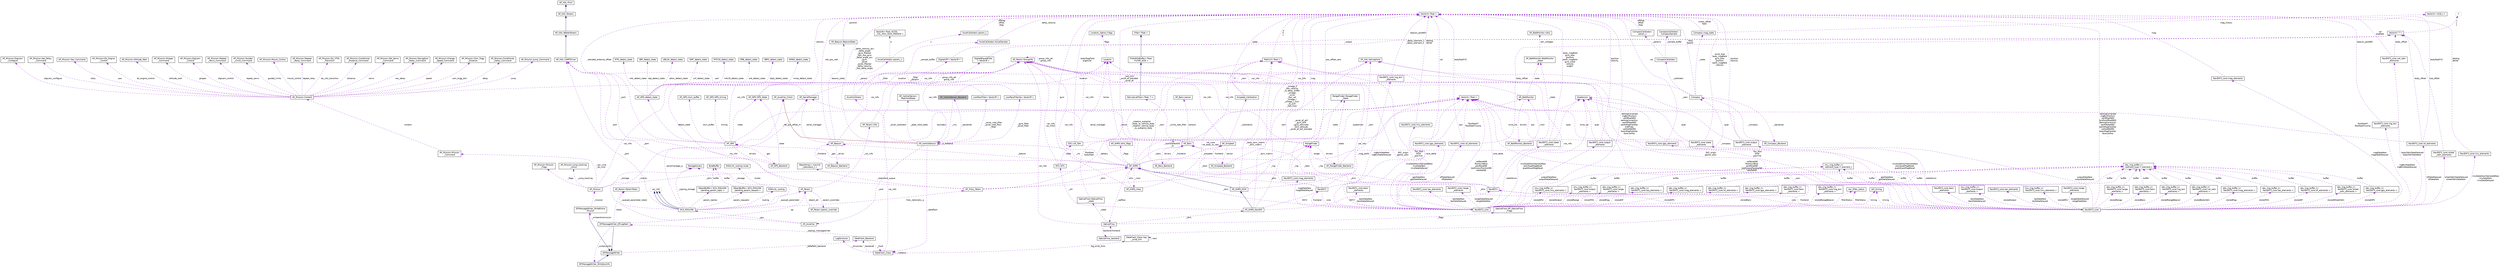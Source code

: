 digraph "AP_InertialSensor_Backend"
{
 // INTERACTIVE_SVG=YES
  edge [fontname="Helvetica",fontsize="10",labelfontname="Helvetica",labelfontsize="10"];
  node [fontname="Helvetica",fontsize="10",shape=record];
  Node1 [label="AP_InertialSensor_Backend",height=0.2,width=0.4,color="black", fillcolor="grey75", style="filled", fontcolor="black"];
  Node2 -> Node1 [dir="back",color="darkorchid3",fontsize="10",style="dashed",label=" _sem" ,fontname="Helvetica"];
  Node2 [label="AP_HAL::Semaphore",height=0.2,width=0.4,color="black", fillcolor="white", style="filled",URL="$classAP__HAL_1_1Semaphore.html"];
  Node3 -> Node1 [dir="back",color="darkorchid3",fontsize="10",style="dashed",label=" _imu" ,fontname="Helvetica"];
  Node3 [label="AP_InertialSensor",height=0.2,width=0.4,color="black", fillcolor="white", style="filled",URL="$classAP__InertialSensor.html"];
  Node4 -> Node3 [dir="back",color="firebrick4",fontsize="10",style="solid",fontname="Helvetica"];
  Node4 [label="AP_AccelCal_Client",height=0.2,width=0.4,color="black", fillcolor="white", style="filled",URL="$classAP__AccelCal__Client.html"];
  Node5 -> Node3 [dir="back",color="darkorchid3",fontsize="10",style="dashed",label=" _peak_hold_state" ,fontname="Helvetica"];
  Node5 [label="AP_InertialSensor::\lPeakHoldState",height=0.2,width=0.4,color="black", fillcolor="white", style="filled",URL="$structAP__InertialSensor_1_1PeakHoldState.html"];
  Node6 -> Node3 [dir="back",color="darkorchid3",fontsize="10",style="dashed",label=" _accel_vibe_filter\n_accel_vibe_floor\l_filter" ,fontname="Helvetica"];
  Node6 [label="LowPassFilter\< Vector3f \>",height=0.2,width=0.4,color="black", fillcolor="white", style="filled",URL="$classLowPassFilter.html"];
  Node7 -> Node6 [dir="back",color="darkorchid3",fontsize="10",style="dashed",label=" _filter" ,fontname="Helvetica"];
  Node7 [label="DigitalLPF\< Vector3f \>",height=0.2,width=0.4,color="black", fillcolor="white", style="filled",URL="$classDigitalLPF.html"];
  Node8 -> Node7 [dir="back",color="darkorchid3",fontsize="10",style="dashed",label=" _output" ,fontname="Helvetica"];
  Node8 [label="Vector3\< T \>",height=0.2,width=0.4,color="black", fillcolor="white", style="filled",URL="$classVector3.html"];
  Node9 -> Node8 [dir="back",color="darkorchid3",fontsize="10",style="dashed",label=" x\ny\nz" ,fontname="Helvetica"];
  Node9 [label="T",height=0.2,width=0.4,color="grey75", fillcolor="white", style="filled"];
  Node1 -> Node3 [dir="back",color="darkorchid3",fontsize="10",style="dashed",label=" _backends" ,fontname="Helvetica"];
  Node10 -> Node3 [dir="back",color="darkorchid3",fontsize="10",style="dashed",label=" _gyro_filter\n_accel_filter" ,fontname="Helvetica"];
  Node10 [label="LowPassFilter2p\< Vector3f \>",height=0.2,width=0.4,color="black", fillcolor="white", style="filled",URL="$classLowPassFilter2p.html"];
  Node11 -> Node10 [dir="back",color="darkorchid3",fontsize="10",style="dashed",label=" _filter\n_params" ,fontname="Helvetica"];
  Node11 [label="DigitalBiquadFilter\l\< Vector3f \>",height=0.2,width=0.4,color="black", fillcolor="white", style="filled",URL="$classDigitalBiquadFilter.html"];
  Node8 -> Node11 [dir="back",color="darkorchid3",fontsize="10",style="dashed",label=" _delay_element_1\n_delay_element_2" ,fontname="Helvetica"];
  Node12 -> Node3 [dir="back",color="darkorchid3",fontsize="10",style="dashed",label=" _accel_calibrator" ,fontname="Helvetica"];
  Node12 [label="AccelCalibrator",height=0.2,width=0.4,color="black", fillcolor="white", style="filled",URL="$classAccelCalibrator.html"];
  Node13 -> Node12 [dir="back",color="darkorchid3",fontsize="10",style="dashed",label=" _param" ,fontname="Helvetica"];
  Node13 [label="AccelCalibrator::param_u",height=0.2,width=0.4,color="black", fillcolor="white", style="filled",URL="$unionAccelCalibrator_1_1param__u.html"];
  Node14 -> Node13 [dir="back",color="darkorchid3",fontsize="10",style="dashed",label=" s" ,fontname="Helvetica"];
  Node14 [label="AccelCalibrator::param_t",height=0.2,width=0.4,color="black", fillcolor="white", style="filled",URL="$structAccelCalibrator_1_1param__t.html"];
  Node15 -> Node14 [dir="back",color="darkorchid3",fontsize="10",style="dashed",label=" offdiag\noffset\ndiag" ,fontname="Helvetica"];
  Node15 [label="Vector3\< float \>",height=0.2,width=0.4,color="black", fillcolor="white", style="filled",URL="$classVector3.html"];
  Node16 -> Node13 [dir="back",color="darkorchid3",fontsize="10",style="dashed",label=" a" ,fontname="Helvetica"];
  Node16 [label="VectorN\< float, ACCEL\l_CAL_MAX_NUM_PARAMS \>",height=0.2,width=0.4,color="black", fillcolor="white", style="filled",URL="$classVectorN.html"];
  Node17 -> Node12 [dir="back",color="darkorchid3",fontsize="10",style="dashed",label=" _sample_buffer" ,fontname="Helvetica"];
  Node17 [label="AccelCalibrator::AccelSample",height=0.2,width=0.4,color="black", fillcolor="white", style="filled",URL="$structAccelCalibrator_1_1AccelSample.html"];
  Node15 -> Node17 [dir="back",color="darkorchid3",fontsize="10",style="dashed",label=" delta_velocity" ,fontname="Helvetica"];
  Node18 -> Node3 [dir="back",color="darkorchid3",fontsize="10",style="dashed",label=" _dataflash" ,fontname="Helvetica"];
  Node18 [label="DataFlash_Class",height=0.2,width=0.4,color="black", fillcolor="white", style="filled",URL="$classDataFlash__Class.html"];
  Node19 -> Node18 [dir="back",color="darkorchid3",fontsize="10",style="dashed",label=" log_write_fmts" ,fontname="Helvetica"];
  Node19 [label="DataFlash_Class::log\l_write_fmt",height=0.2,width=0.4,color="black", fillcolor="white", style="filled",URL="$structDataFlash__Class_1_1log__write__fmt.html"];
  Node19 -> Node19 [dir="back",color="darkorchid3",fontsize="10",style="dashed",label=" next" ,fontname="Helvetica"];
  Node20 -> Node18 [dir="back",color="darkorchid3",fontsize="10",style="dashed",label=" _structures" ,fontname="Helvetica"];
  Node20 [label="LogStructure",height=0.2,width=0.4,color="black", fillcolor="white", style="filled",URL="$structLogStructure.html"];
  Node18 -> Node18 [dir="back",color="darkorchid3",fontsize="10",style="dashed",label=" _instance" ,fontname="Helvetica"];
  Node21 -> Node18 [dir="back",color="darkorchid3",fontsize="10",style="dashed",label=" backends" ,fontname="Helvetica"];
  Node21 [label="DataFlash_Backend",height=0.2,width=0.4,color="black", fillcolor="white", style="filled",URL="$classDataFlash__Backend.html"];
  Node18 -> Node21 [dir="back",color="darkorchid3",fontsize="10",style="dashed",label=" _front" ,fontname="Helvetica"];
  Node22 -> Node21 [dir="back",color="darkorchid3",fontsize="10",style="dashed",label=" _startup_messagewriter" ,fontname="Helvetica"];
  Node22 [label="DFMessageWriter_DFLogStart",height=0.2,width=0.4,color="black", fillcolor="white", style="filled",URL="$classDFMessageWriter__DFLogStart.html"];
  Node23 -> Node22 [dir="back",color="midnightblue",fontsize="10",style="solid",fontname="Helvetica"];
  Node23 [label="DFMessageWriter",height=0.2,width=0.4,color="black", fillcolor="white", style="filled",URL="$classDFMessageWriter.html"];
  Node21 -> Node23 [dir="back",color="darkorchid3",fontsize="10",style="dashed",label=" _dataflash_backend" ,fontname="Helvetica"];
  Node24 -> Node22 [dir="back",color="darkorchid3",fontsize="10",style="dashed",label=" _writeentiremission" ,fontname="Helvetica"];
  Node24 [label="DFMessageWriter_WriteEntire\lMission",height=0.2,width=0.4,color="black", fillcolor="white", style="filled",URL="$classDFMessageWriter__WriteEntireMission.html"];
  Node23 -> Node24 [dir="back",color="midnightblue",fontsize="10",style="solid",fontname="Helvetica"];
  Node25 -> Node24 [dir="back",color="darkorchid3",fontsize="10",style="dashed",label=" _mission" ,fontname="Helvetica"];
  Node25 [label="AP_Mission",height=0.2,width=0.4,color="black", fillcolor="white", style="filled",URL="$classAP__Mission.html",tooltip="Object managing Mission. "];
  Node26 -> Node25 [dir="back",color="darkorchid3",fontsize="10",style="dashed",label=" _storage" ,fontname="Helvetica"];
  Node26 [label="StorageAccess",height=0.2,width=0.4,color="black", fillcolor="white", style="filled",URL="$classStorageAccess.html"];
  Node27 -> Node25 [dir="back",color="darkorchid3",fontsize="10",style="dashed",label=" _nav_cmd\n_do_cmd" ,fontname="Helvetica"];
  Node27 [label="AP_Mission::Mission\l_Command",height=0.2,width=0.4,color="black", fillcolor="white", style="filled",URL="$structAP__Mission_1_1Mission__Command.html"];
  Node28 -> Node27 [dir="back",color="darkorchid3",fontsize="10",style="dashed",label=" content" ,fontname="Helvetica"];
  Node28 [label="AP_Mission::Content",height=0.2,width=0.4,color="black", fillcolor="white", style="filled",URL="$unionAP__Mission_1_1Content.html"];
  Node29 -> Node28 [dir="back",color="darkorchid3",fontsize="10",style="dashed",label=" guided_limits" ,fontname="Helvetica"];
  Node29 [label="AP_Mission::Guided\l_Limits_Command",height=0.2,width=0.4,color="black", fillcolor="white", style="filled",URL="$structAP__Mission_1_1Guided__Limits__Command.html"];
  Node30 -> Node28 [dir="back",color="darkorchid3",fontsize="10",style="dashed",label=" mount_control" ,fontname="Helvetica"];
  Node30 [label="AP_Mission::Mount_Control",height=0.2,width=0.4,color="black", fillcolor="white", style="filled",URL="$structAP__Mission_1_1Mount__Control.html"];
  Node31 -> Node28 [dir="back",color="darkorchid3",fontsize="10",style="dashed",label=" repeat_relay" ,fontname="Helvetica"];
  Node31 [label="AP_Mission::Repeat\l_Relay_Command",height=0.2,width=0.4,color="black", fillcolor="white", style="filled",URL="$structAP__Mission_1_1Repeat__Relay__Command.html"];
  Node32 -> Node28 [dir="back",color="darkorchid3",fontsize="10",style="dashed",label=" do_vtol_transition" ,fontname="Helvetica"];
  Node32 [label="AP_Mission::Do_VTOL\l_Transition",height=0.2,width=0.4,color="black", fillcolor="white", style="filled",URL="$structAP__Mission_1_1Do__VTOL__Transition.html"];
  Node33 -> Node28 [dir="back",color="darkorchid3",fontsize="10",style="dashed",label=" distance" ,fontname="Helvetica"];
  Node33 [label="AP_Mission::Conditional\l_Distance_Command",height=0.2,width=0.4,color="black", fillcolor="white", style="filled",URL="$structAP__Mission_1_1Conditional__Distance__Command.html"];
  Node34 -> Node28 [dir="back",color="darkorchid3",fontsize="10",style="dashed",label=" servo" ,fontname="Helvetica"];
  Node34 [label="AP_Mission::Set_Servo\l_Command",height=0.2,width=0.4,color="black", fillcolor="white", style="filled",URL="$structAP__Mission_1_1Set__Servo__Command.html"];
  Node35 -> Node28 [dir="back",color="darkorchid3",fontsize="10",style="dashed",label=" nav_delay" ,fontname="Helvetica"];
  Node35 [label="AP_Mission::Navigation\l_Delay_Command",height=0.2,width=0.4,color="black", fillcolor="white", style="filled",URL="$structAP__Mission_1_1Navigation__Delay__Command.html"];
  Node36 -> Node28 [dir="back",color="darkorchid3",fontsize="10",style="dashed",label=" speed" ,fontname="Helvetica"];
  Node36 [label="AP_Mission::Change\l_Speed_Command",height=0.2,width=0.4,color="black", fillcolor="white", style="filled",URL="$structAP__Mission_1_1Change__Speed__Command.html"];
  Node37 -> Node28 [dir="back",color="darkorchid3",fontsize="10",style="dashed",label=" cam_trigg_dist" ,fontname="Helvetica"];
  Node37 [label="AP_Mission::Cam_Trigg\l_Distance",height=0.2,width=0.4,color="black", fillcolor="white", style="filled",URL="$structAP__Mission_1_1Cam__Trigg__Distance.html"];
  Node38 -> Node28 [dir="back",color="darkorchid3",fontsize="10",style="dashed",label=" delay" ,fontname="Helvetica"];
  Node38 [label="AP_Mission::Conditional\l_Delay_Command",height=0.2,width=0.4,color="black", fillcolor="white", style="filled",URL="$structAP__Mission_1_1Conditional__Delay__Command.html"];
  Node39 -> Node28 [dir="back",color="darkorchid3",fontsize="10",style="dashed",label=" jump" ,fontname="Helvetica"];
  Node39 [label="AP_Mission::Jump_Command",height=0.2,width=0.4,color="black", fillcolor="white", style="filled",URL="$structAP__Mission_1_1Jump__Command.html"];
  Node40 -> Node28 [dir="back",color="darkorchid3",fontsize="10",style="dashed",label=" location" ,fontname="Helvetica"];
  Node40 [label="Location",height=0.2,width=0.4,color="black", fillcolor="white", style="filled",URL="$structLocation.html"];
  Node41 -> Node40 [dir="back",color="darkorchid3",fontsize="10",style="dashed",label=" flags" ,fontname="Helvetica"];
  Node41 [label="Location_Option_Flags",height=0.2,width=0.4,color="black", fillcolor="white", style="filled",URL="$structLocation__Option__Flags.html"];
  Node42 -> Node28 [dir="back",color="darkorchid3",fontsize="10",style="dashed",label=" digicam_configure" ,fontname="Helvetica"];
  Node42 [label="AP_Mission::Digicam\l_Configure",height=0.2,width=0.4,color="black", fillcolor="white", style="filled",URL="$structAP__Mission_1_1Digicam__Configure.html"];
  Node43 -> Node28 [dir="back",color="darkorchid3",fontsize="10",style="dashed",label=" relay" ,fontname="Helvetica"];
  Node43 [label="AP_Mission::Set_Relay\l_Command",height=0.2,width=0.4,color="black", fillcolor="white", style="filled",URL="$structAP__Mission_1_1Set__Relay__Command.html"];
  Node44 -> Node28 [dir="back",color="darkorchid3",fontsize="10",style="dashed",label=" yaw" ,fontname="Helvetica"];
  Node44 [label="AP_Mission::Yaw_Command",height=0.2,width=0.4,color="black", fillcolor="white", style="filled",URL="$structAP__Mission_1_1Yaw__Command.html"];
  Node45 -> Node28 [dir="back",color="darkorchid3",fontsize="10",style="dashed",label=" do_engine_control" ,fontname="Helvetica"];
  Node45 [label="AP_Mission::Do_Engine\l_Control",height=0.2,width=0.4,color="black", fillcolor="white", style="filled",URL="$structAP__Mission_1_1Do__Engine__Control.html"];
  Node46 -> Node28 [dir="back",color="darkorchid3",fontsize="10",style="dashed",label=" altitude_wait" ,fontname="Helvetica"];
  Node46 [label="AP_Mission::Altitude_Wait",height=0.2,width=0.4,color="black", fillcolor="white", style="filled",URL="$structAP__Mission_1_1Altitude__Wait.html"];
  Node47 -> Node28 [dir="back",color="darkorchid3",fontsize="10",style="dashed",label=" gripper" ,fontname="Helvetica"];
  Node47 [label="AP_Mission::Gripper\l_Command",height=0.2,width=0.4,color="black", fillcolor="white", style="filled",URL="$structAP__Mission_1_1Gripper__Command.html"];
  Node48 -> Node28 [dir="back",color="darkorchid3",fontsize="10",style="dashed",label=" digicam_control" ,fontname="Helvetica"];
  Node48 [label="AP_Mission::Digicam\l_Control",height=0.2,width=0.4,color="black", fillcolor="white", style="filled",URL="$structAP__Mission_1_1Digicam__Control.html"];
  Node49 -> Node28 [dir="back",color="darkorchid3",fontsize="10",style="dashed",label=" repeat_servo" ,fontname="Helvetica"];
  Node49 [label="AP_Mission::Repeat\l_Servo_Command",height=0.2,width=0.4,color="black", fillcolor="white", style="filled",URL="$structAP__Mission_1_1Repeat__Servo__Command.html"];
  Node50 -> Node25 [dir="back",color="darkorchid3",fontsize="10",style="dashed",label=" var_info" ,fontname="Helvetica"];
  Node50 [label="AP_Param::GroupInfo",height=0.2,width=0.4,color="black", fillcolor="white", style="filled",URL="$structAP__Param_1_1GroupInfo.html"];
  Node50 -> Node50 [dir="back",color="darkorchid3",fontsize="10",style="dashed",label=" group_info_ptr\ngroup_info" ,fontname="Helvetica"];
  Node51 -> Node25 [dir="back",color="darkorchid3",fontsize="10",style="dashed",label=" _flags" ,fontname="Helvetica"];
  Node51 [label="AP_Mission::Mission\l_Flags",height=0.2,width=0.4,color="black", fillcolor="white", style="filled",URL="$structAP__Mission_1_1Mission__Flags.html"];
  Node52 -> Node25 [dir="back",color="darkorchid3",fontsize="10",style="dashed",label=" _ahrs" ,fontname="Helvetica"];
  Node52 [label="AP_AHRS",height=0.2,width=0.4,color="black", fillcolor="white", style="filled",URL="$classAP__AHRS.html"];
  Node53 -> Node52 [dir="back",color="darkorchid3",fontsize="10",style="dashed",label=" _rotation_autopilot\l_body_to_vehicle_body\n_rotation_vehicle_body\l_to_autopilot_body" ,fontname="Helvetica"];
  Node53 [label="Matrix3\< float \>",height=0.2,width=0.4,color="black", fillcolor="white", style="filled",URL="$classMatrix3.html"];
  Node15 -> Node53 [dir="back",color="darkorchid3",fontsize="10",style="dashed",label=" a\nb\nc" ,fontname="Helvetica"];
  Node54 -> Node52 [dir="back",color="darkorchid3",fontsize="10",style="dashed",label=" _flags" ,fontname="Helvetica"];
  Node54 [label="AP_AHRS::ahrs_flags",height=0.2,width=0.4,color="black", fillcolor="white", style="filled",URL="$structAP__AHRS_1_1ahrs__flags.html"];
  Node55 -> Node52 [dir="back",color="darkorchid3",fontsize="10",style="dashed",label=" _baro" ,fontname="Helvetica"];
  Node55 [label="AP_Baro",height=0.2,width=0.4,color="black", fillcolor="white", style="filled",URL="$classAP__Baro.html"];
  Node56 -> Node55 [dir="back",color="darkorchid3",fontsize="10",style="dashed",label=" sensors" ,fontname="Helvetica"];
  Node56 [label="AP_Baro::sensor",height=0.2,width=0.4,color="black", fillcolor="white", style="filled",URL="$structAP__Baro_1_1sensor.html"];
  Node57 -> Node55 [dir="back",color="darkorchid3",fontsize="10",style="dashed",label=" _climb_rate_filter" ,fontname="Helvetica"];
  Node57 [label="DerivativeFilter\< float, 7 \>",height=0.2,width=0.4,color="black", fillcolor="white", style="filled",URL="$classDerivativeFilter.html"];
  Node58 -> Node57 [dir="back",color="midnightblue",fontsize="10",style="solid",fontname="Helvetica"];
  Node58 [label="FilterWithBuffer\< float,\l FILTER_SIZE \>",height=0.2,width=0.4,color="black", fillcolor="white", style="filled",URL="$classFilterWithBuffer.html"];
  Node59 -> Node58 [dir="back",color="midnightblue",fontsize="10",style="solid",fontname="Helvetica"];
  Node59 [label="Filter\< float \>",height=0.2,width=0.4,color="black", fillcolor="white", style="filled",URL="$classFilter.html"];
  Node50 -> Node55 [dir="back",color="darkorchid3",fontsize="10",style="dashed",label=" var_info" ,fontname="Helvetica"];
  Node60 -> Node55 [dir="back",color="darkorchid3",fontsize="10",style="dashed",label=" drivers" ,fontname="Helvetica"];
  Node60 [label="AP_Baro_Backend",height=0.2,width=0.4,color="black", fillcolor="white", style="filled",URL="$classAP__Baro__Backend.html"];
  Node55 -> Node60 [dir="back",color="darkorchid3",fontsize="10",style="dashed",label=" _frontend" ,fontname="Helvetica"];
  Node2 -> Node60 [dir="back",color="darkorchid3",fontsize="10",style="dashed",label=" _sem" ,fontname="Helvetica"];
  Node61 -> Node52 [dir="back",color="darkorchid3",fontsize="10",style="dashed",label=" _optflow" ,fontname="Helvetica"];
  Node61 [label="OpticalFlow",height=0.2,width=0.4,color="black", fillcolor="white", style="filled",URL="$classOpticalFlow.html"];
  Node62 -> Node61 [dir="back",color="darkorchid3",fontsize="10",style="dashed",label=" _ahrs" ,fontname="Helvetica"];
  Node62 [label="AP_AHRS_NavEKF",height=0.2,width=0.4,color="black", fillcolor="white", style="filled",URL="$classAP__AHRS__NavEKF.html"];
  Node63 -> Node62 [dir="back",color="midnightblue",fontsize="10",style="solid",fontname="Helvetica"];
  Node63 [label="AP_AHRS_DCM",height=0.2,width=0.4,color="black", fillcolor="white", style="filled",URL="$classAP__AHRS__DCM.html"];
  Node52 -> Node63 [dir="back",color="midnightblue",fontsize="10",style="solid",fontname="Helvetica"];
  Node53 -> Node63 [dir="back",color="darkorchid3",fontsize="10",style="dashed",label=" _body_dcm_matrix\n_dcm_matrix" ,fontname="Helvetica"];
  Node15 -> Node63 [dir="back",color="darkorchid3",fontsize="10",style="dashed",label=" _omega_P\n_last_velocity\n_ra_delay_buffer\n_omega\n_wind\n_last_vel\n_omega_I\n_omega_I_sum\n_ra_sum\n_last_fuse\n..." ,fontname="Helvetica"];
  Node64 -> Node63 [dir="back",color="darkorchid3",fontsize="10",style="dashed",label=" _mag_earth" ,fontname="Helvetica"];
  Node64 [label="Vector2\< float \>",height=0.2,width=0.4,color="black", fillcolor="white", style="filled",URL="$structVector2.html"];
  Node53 -> Node62 [dir="back",color="darkorchid3",fontsize="10",style="dashed",label=" _dcm_matrix" ,fontname="Helvetica"];
  Node65 -> Node62 [dir="back",color="darkorchid3",fontsize="10",style="dashed",label=" EKF2" ,fontname="Helvetica"];
  Node65 [label="NavEKF2",height=0.2,width=0.4,color="black", fillcolor="white", style="filled",URL="$classNavEKF2.html"];
  Node55 -> Node65 [dir="back",color="darkorchid3",fontsize="10",style="dashed",label=" _baro" ,fontname="Helvetica"];
  Node50 -> Node65 [dir="back",color="darkorchid3",fontsize="10",style="dashed",label=" var_info" ,fontname="Helvetica"];
  Node64 -> Node65 [dir="back",color="darkorchid3",fontsize="10",style="dashed",label=" core_delta" ,fontname="Helvetica"];
  Node66 -> Node65 [dir="back",color="darkorchid3",fontsize="10",style="dashed",label=" _rng" ,fontname="Helvetica"];
  Node66 [label="RangeFinder",height=0.2,width=0.4,color="black", fillcolor="white", style="filled",URL="$classRangeFinder.html"];
  Node67 -> Node66 [dir="back",color="darkorchid3",fontsize="10",style="dashed",label=" serial_manager" ,fontname="Helvetica"];
  Node67 [label="AP_SerialManager",height=0.2,width=0.4,color="black", fillcolor="white", style="filled",URL="$classAP__SerialManager.html"];
  Node68 -> Node67 [dir="back",color="darkorchid3",fontsize="10",style="dashed",label=" uart" ,fontname="Helvetica"];
  Node68 [label="AP_HAL::UARTDriver",height=0.2,width=0.4,color="black", fillcolor="white", style="filled",URL="$classAP__HAL_1_1UARTDriver.html"];
  Node69 -> Node68 [dir="back",color="midnightblue",fontsize="10",style="solid",fontname="Helvetica"];
  Node69 [label="AP_HAL::BetterStream",height=0.2,width=0.4,color="black", fillcolor="white", style="filled",URL="$classAP__HAL_1_1BetterStream.html"];
  Node70 -> Node69 [dir="back",color="midnightblue",fontsize="10",style="solid",fontname="Helvetica"];
  Node70 [label="AP_HAL::Stream",height=0.2,width=0.4,color="black", fillcolor="white", style="filled",URL="$classAP__HAL_1_1Stream.html"];
  Node71 -> Node70 [dir="back",color="midnightblue",fontsize="10",style="solid",fontname="Helvetica"];
  Node71 [label="AP_HAL::Print",height=0.2,width=0.4,color="black", fillcolor="white", style="filled",URL="$classAP__HAL_1_1Print.html"];
  Node50 -> Node67 [dir="back",color="darkorchid3",fontsize="10",style="dashed",label=" var_info" ,fontname="Helvetica"];
  Node72 -> Node66 [dir="back",color="darkorchid3",fontsize="10",style="dashed",label=" state" ,fontname="Helvetica"];
  Node72 [label="RangeFinder::RangeFinder\l_State",height=0.2,width=0.4,color="black", fillcolor="white", style="filled",URL="$structRangeFinder_1_1RangeFinder__State.html"];
  Node50 -> Node66 [dir="back",color="darkorchid3",fontsize="10",style="dashed",label=" var_info" ,fontname="Helvetica"];
  Node15 -> Node66 [dir="back",color="darkorchid3",fontsize="10",style="dashed",label=" pos_offset_zero" ,fontname="Helvetica"];
  Node73 -> Node66 [dir="back",color="darkorchid3",fontsize="10",style="dashed",label=" drivers" ,fontname="Helvetica"];
  Node73 [label="AP_RangeFinder_Backend",height=0.2,width=0.4,color="black", fillcolor="white", style="filled",URL="$classAP__RangeFinder__Backend.html"];
  Node72 -> Node73 [dir="back",color="darkorchid3",fontsize="10",style="dashed",label=" state" ,fontname="Helvetica"];
  Node2 -> Node73 [dir="back",color="darkorchid3",fontsize="10",style="dashed",label=" _sem" ,fontname="Helvetica"];
  Node66 -> Node73 [dir="back",color="darkorchid3",fontsize="10",style="dashed",label=" ranger" ,fontname="Helvetica"];
  Node52 -> Node65 [dir="back",color="darkorchid3",fontsize="10",style="dashed",label=" _ahrs" ,fontname="Helvetica"];
  Node74 -> Node65 [dir="back",color="darkorchid3",fontsize="10",style="dashed",label=" core" ,fontname="Helvetica"];
  Node74 [label="NavEKF2_core",height=0.2,width=0.4,color="black", fillcolor="white", style="filled",URL="$classNavEKF2__core.html"];
  Node75 -> Node74 [dir="back",color="darkorchid3",fontsize="10",style="dashed",label=" magDataNew\nmagDataDelayed" ,fontname="Helvetica"];
  Node75 [label="NavEKF2_core::mag_elements",height=0.2,width=0.4,color="black", fillcolor="white", style="filled",URL="$structNavEKF2__core_1_1mag__elements.html"];
  Node15 -> Node75 [dir="back",color="darkorchid3",fontsize="10",style="dashed",label=" mag" ,fontname="Helvetica"];
  Node53 -> Node74 [dir="back",color="darkorchid3",fontsize="10",style="dashed",label=" Tbn_flow\nDCM\nprevTnb" ,fontname="Helvetica"];
  Node65 -> Node74 [dir="back",color="darkorchid3",fontsize="10",style="dashed",label=" frontend" ,fontname="Helvetica"];
  Node76 -> Node74 [dir="back",color="darkorchid3",fontsize="10",style="dashed",label=" baroDataNew\nbaroDataDelayed" ,fontname="Helvetica"];
  Node76 [label="NavEKF2_core::baro\l_elements",height=0.2,width=0.4,color="black", fillcolor="white", style="filled",URL="$structNavEKF2__core_1_1baro__elements.html"];
  Node77 -> Node74 [dir="back",color="darkorchid3",fontsize="10",style="dashed",label=" storedIMU" ,fontname="Helvetica"];
  Node77 [label="imu_ring_buffer_t\<\l NavEKF2_core::imu_elements \>",height=0.2,width=0.4,color="black", fillcolor="white", style="filled",URL="$classimu__ring__buffer__t.html"];
  Node78 -> Node77 [dir="back",color="darkorchid3",fontsize="10",style="dashed",label=" buffer" ,fontname="Helvetica"];
  Node78 [label="imu_ring_buffer_t\<\l element_type \>::element_t",height=0.2,width=0.4,color="black", fillcolor="white", style="filled",URL="$structimu__ring__buffer__t_1_1element__t.html"];
  Node79 -> Node74 [dir="back",color="darkorchid3",fontsize="10",style="dashed",label=" rngBcnDataNew\nrngBcnDataDelayed" ,fontname="Helvetica"];
  Node79 [label="NavEKF2_core::rng_bcn\l_elements",height=0.2,width=0.4,color="black", fillcolor="white", style="filled",URL="$structNavEKF2__core_1_1rng__bcn__elements.html"];
  Node15 -> Node79 [dir="back",color="darkorchid3",fontsize="10",style="dashed",label=" beacon_posNED" ,fontname="Helvetica"];
  Node80 -> Node74 [dir="back",color="darkorchid3",fontsize="10",style="dashed",label=" ofDataDelayed\nofDataNew" ,fontname="Helvetica"];
  Node80 [label="NavEKF2_core::of_elements",height=0.2,width=0.4,color="black", fillcolor="white", style="filled",URL="$structNavEKF2__core_1_1of__elements.html"];
  Node15 -> Node80 [dir="back",color="darkorchid3",fontsize="10",style="dashed",label=" bodyRadXYZ" ,fontname="Helvetica"];
  Node8 -> Node80 [dir="back",color="darkorchid3",fontsize="10",style="dashed",label=" body_offset" ,fontname="Helvetica"];
  Node64 -> Node80 [dir="back",color="darkorchid3",fontsize="10",style="dashed",label=" flowRadXY\nflowRadXYcomp" ,fontname="Helvetica"];
  Node81 -> Node74 [dir="back",color="darkorchid3",fontsize="10",style="dashed",label=" storedGPS" ,fontname="Helvetica"];
  Node81 [label="obs_ring_buffer_t\<\l NavEKF2_core::gps_elements \>",height=0.2,width=0.4,color="black", fillcolor="white", style="filled",URL="$classobs__ring__buffer__t.html"];
  Node82 -> Node81 [dir="back",color="darkorchid3",fontsize="10",style="dashed",label=" buffer" ,fontname="Helvetica"];
  Node82 [label="obs_ring_buffer_t\<\l element_type \>::element_t",height=0.2,width=0.4,color="black", fillcolor="white", style="filled",URL="$structobs__ring__buffer__t_1_1element__t.html"];
  Node83 -> Node74 [dir="back",color="darkorchid3",fontsize="10",style="dashed",label=" timing" ,fontname="Helvetica"];
  Node83 [label="ekf_timing",height=0.2,width=0.4,color="black", fillcolor="white", style="filled",URL="$structekf__timing.html"];
  Node84 -> Node74 [dir="back",color="darkorchid3",fontsize="10",style="dashed",label=" tasDataNew\ntasDataDelayed" ,fontname="Helvetica"];
  Node84 [label="NavEKF2_core::tas_elements",height=0.2,width=0.4,color="black", fillcolor="white", style="filled",URL="$structNavEKF2__core_1_1tas__elements.html"];
  Node85 -> Node74 [dir="back",color="darkorchid3",fontsize="10",style="dashed",label=" imuQuatDownSampleNew\nprevQuatMagReset\nquatAtLastMagReset" ,fontname="Helvetica"];
  Node85 [label="Quaternion",height=0.2,width=0.4,color="black", fillcolor="white", style="filled",URL="$classQuaternion.html"];
  Node86 -> Node74 [dir="back",color="darkorchid3",fontsize="10",style="dashed",label=" stateStruct" ,fontname="Helvetica"];
  Node86 [label="NavEKF2_core::state\l_elements",height=0.2,width=0.4,color="black", fillcolor="white", style="filled",URL="$structNavEKF2__core_1_1state__elements.html"];
  Node85 -> Node86 [dir="back",color="darkorchid3",fontsize="10",style="dashed",label=" quat" ,fontname="Helvetica"];
  Node15 -> Node86 [dir="back",color="darkorchid3",fontsize="10",style="dashed",label=" body_magfield\ngyro_bias\nposition\nearth_magfield\ngyro_scale\nvelocity\nangErr" ,fontname="Helvetica"];
  Node64 -> Node86 [dir="back",color="darkorchid3",fontsize="10",style="dashed",label=" wind_vel" ,fontname="Helvetica"];
  Node87 -> Node74 [dir="back",color="darkorchid3",fontsize="10",style="dashed",label=" storedOF" ,fontname="Helvetica"];
  Node87 [label="obs_ring_buffer_t\<\l NavEKF2_core::of_elements \>",height=0.2,width=0.4,color="black", fillcolor="white", style="filled",URL="$classobs__ring__buffer__t.html"];
  Node82 -> Node87 [dir="back",color="darkorchid3",fontsize="10",style="dashed",label=" buffer" ,fontname="Helvetica"];
  Node88 -> Node74 [dir="back",color="darkorchid3",fontsize="10",style="dashed",label=" imuDataDownSampledNew\nimuDataNew\nimuDataDelayed" ,fontname="Helvetica"];
  Node88 [label="NavEKF2_core::imu_elements",height=0.2,width=0.4,color="black", fillcolor="white", style="filled",URL="$structNavEKF2__core_1_1imu__elements.html"];
  Node15 -> Node88 [dir="back",color="darkorchid3",fontsize="10",style="dashed",label=" delAng\ndelVel" ,fontname="Helvetica"];
  Node15 -> Node74 [dir="back",color="darkorchid3",fontsize="10",style="dashed",label=" delAngCorrected\nrngBcnPosSum\nvelOffsetNED\ndelAngCorrection\nearthRateNED\nearthMagFieldVar\ntiltErrVec\nvelDotNEDfilt\nbodyMagFieldVar\nreceiverPos\n..." ,fontname="Helvetica"];
  Node89 -> Node74 [dir="back",color="darkorchid3",fontsize="10",style="dashed",label=" filterStatus" ,fontname="Helvetica"];
  Node89 [label="nav_filter_status",height=0.2,width=0.4,color="black", fillcolor="white", style="filled",URL="$unionnav__filter__status.html"];
  Node90 -> Node74 [dir="back",color="darkorchid3",fontsize="10",style="dashed",label=" outputDataNew\noutputDataDelayed" ,fontname="Helvetica"];
  Node90 [label="NavEKF2_core::output\l_elements",height=0.2,width=0.4,color="black", fillcolor="white", style="filled",URL="$structNavEKF2__core_1_1output__elements.html"];
  Node85 -> Node90 [dir="back",color="darkorchid3",fontsize="10",style="dashed",label=" quat" ,fontname="Helvetica"];
  Node15 -> Node90 [dir="back",color="darkorchid3",fontsize="10",style="dashed",label=" position\nvelocity" ,fontname="Helvetica"];
  Node91 -> Node74 [dir="back",color="darkorchid3",fontsize="10",style="dashed",label=" gpsDataNew\ngpsDataDelayed" ,fontname="Helvetica"];
  Node91 [label="NavEKF2_core::gps_elements",height=0.2,width=0.4,color="black", fillcolor="white", style="filled",URL="$structNavEKF2__core_1_1gps__elements.html"];
  Node15 -> Node91 [dir="back",color="darkorchid3",fontsize="10",style="dashed",label=" vel" ,fontname="Helvetica"];
  Node64 -> Node91 [dir="back",color="darkorchid3",fontsize="10",style="dashed",label=" pos" ,fontname="Helvetica"];
  Node64 -> Node74 [dir="back",color="darkorchid3",fontsize="10",style="dashed",label=" velResetNE\nflowGyroBias\nposResetNE\nlastKnownPositionNE\nheldVelNE" ,fontname="Helvetica"];
  Node92 -> Node74 [dir="back",color="darkorchid3",fontsize="10",style="dashed",label=" storedBaro" ,fontname="Helvetica"];
  Node92 [label="obs_ring_buffer_t\<\l NavEKF2_core::baro\l_elements \>",height=0.2,width=0.4,color="black", fillcolor="white", style="filled",URL="$classobs__ring__buffer__t.html"];
  Node82 -> Node92 [dir="back",color="darkorchid3",fontsize="10",style="dashed",label=" buffer" ,fontname="Helvetica"];
  Node93 -> Node74 [dir="back",color="darkorchid3",fontsize="10",style="dashed",label=" storedRangeBeacon" ,fontname="Helvetica"];
  Node93 [label="obs_ring_buffer_t\<\l NavEKF2_core::rng_bcn\l_elements \>",height=0.2,width=0.4,color="black", fillcolor="white", style="filled",URL="$classobs__ring__buffer__t.html"];
  Node82 -> Node93 [dir="back",color="darkorchid3",fontsize="10",style="dashed",label=" buffer" ,fontname="Helvetica"];
  Node94 -> Node74 [dir="back",color="darkorchid3",fontsize="10",style="dashed",label=" storedRange" ,fontname="Helvetica"];
  Node94 [label="obs_ring_buffer_t\<\l NavEKF2_core::range\l_elements \>",height=0.2,width=0.4,color="black", fillcolor="white", style="filled",URL="$classobs__ring__buffer__t.html"];
  Node82 -> Node94 [dir="back",color="darkorchid3",fontsize="10",style="dashed",label=" buffer" ,fontname="Helvetica"];
  Node95 -> Node74 [dir="back",color="darkorchid3",fontsize="10",style="dashed",label=" storedTAS" ,fontname="Helvetica"];
  Node95 [label="obs_ring_buffer_t\<\l NavEKF2_core::tas_elements \>",height=0.2,width=0.4,color="black", fillcolor="white", style="filled",URL="$classobs__ring__buffer__t.html"];
  Node82 -> Node95 [dir="back",color="darkorchid3",fontsize="10",style="dashed",label=" buffer" ,fontname="Helvetica"];
  Node52 -> Node74 [dir="back",color="darkorchid3",fontsize="10",style="dashed",label=" _ahrs" ,fontname="Helvetica"];
  Node96 -> Node74 [dir="back",color="darkorchid3",fontsize="10",style="dashed",label=" storedMag" ,fontname="Helvetica"];
  Node96 [label="obs_ring_buffer_t\<\l NavEKF2_core::mag_elements \>",height=0.2,width=0.4,color="black", fillcolor="white", style="filled",URL="$classobs__ring__buffer__t.html"];
  Node82 -> Node96 [dir="back",color="darkorchid3",fontsize="10",style="dashed",label=" buffer" ,fontname="Helvetica"];
  Node97 -> Node74 [dir="back",color="darkorchid3",fontsize="10",style="dashed",label=" rangeDataDelayed\nrangeDataNew" ,fontname="Helvetica"];
  Node97 [label="NavEKF2_core::range\l_elements",height=0.2,width=0.4,color="black", fillcolor="white", style="filled",URL="$structNavEKF2__core_1_1range__elements.html"];
  Node40 -> Node74 [dir="back",color="darkorchid3",fontsize="10",style="dashed",label=" EKF_origin\ngpsloc_prev" ,fontname="Helvetica"];
  Node98 -> Node74 [dir="back",color="darkorchid3",fontsize="10",style="dashed",label=" storedOutput" ,fontname="Helvetica"];
  Node98 [label="imu_ring_buffer_t\<\l NavEKF2_core::output\l_elements \>",height=0.2,width=0.4,color="black", fillcolor="white", style="filled",URL="$classimu__ring__buffer__t.html"];
  Node78 -> Node98 [dir="back",color="darkorchid3",fontsize="10",style="dashed",label=" buffer" ,fontname="Helvetica"];
  Node99 -> Node62 [dir="back",color="darkorchid3",fontsize="10",style="dashed",label=" EKF3" ,fontname="Helvetica"];
  Node99 [label="NavEKF3",height=0.2,width=0.4,color="black", fillcolor="white", style="filled",URL="$classNavEKF3.html"];
  Node100 -> Node99 [dir="back",color="darkorchid3",fontsize="10",style="dashed",label=" core" ,fontname="Helvetica"];
  Node100 [label="NavEKF3_core",height=0.2,width=0.4,color="black", fillcolor="white", style="filled",URL="$classNavEKF3__core.html"];
  Node101 -> Node100 [dir="back",color="darkorchid3",fontsize="10",style="dashed",label=" storedMag" ,fontname="Helvetica"];
  Node101 [label="obs_ring_buffer_t\<\l NavEKF3_core::mag_elements \>",height=0.2,width=0.4,color="black", fillcolor="white", style="filled",URL="$classobs__ring__buffer__t.html"];
  Node82 -> Node101 [dir="back",color="darkorchid3",fontsize="10",style="dashed",label=" buffer" ,fontname="Helvetica"];
  Node102 -> Node100 [dir="back",color="darkorchid3",fontsize="10",style="dashed",label=" outputDataNew\noutputDataDelayed" ,fontname="Helvetica"];
  Node102 [label="NavEKF3_core::output\l_elements",height=0.2,width=0.4,color="black", fillcolor="white", style="filled",URL="$structNavEKF3__core_1_1output__elements.html"];
  Node85 -> Node102 [dir="back",color="darkorchid3",fontsize="10",style="dashed",label=" quat" ,fontname="Helvetica"];
  Node15 -> Node102 [dir="back",color="darkorchid3",fontsize="10",style="dashed",label=" position\nvelocity" ,fontname="Helvetica"];
  Node103 -> Node100 [dir="back",color="darkorchid3",fontsize="10",style="dashed",label=" gpsDataNew\ngpsDataDelayed" ,fontname="Helvetica"];
  Node103 [label="NavEKF3_core::gps_elements",height=0.2,width=0.4,color="black", fillcolor="white", style="filled",URL="$structNavEKF3__core_1_1gps__elements.html"];
  Node15 -> Node103 [dir="back",color="darkorchid3",fontsize="10",style="dashed",label=" vel" ,fontname="Helvetica"];
  Node64 -> Node103 [dir="back",color="darkorchid3",fontsize="10",style="dashed",label=" pos" ,fontname="Helvetica"];
  Node53 -> Node100 [dir="back",color="darkorchid3",fontsize="10",style="dashed",label=" Tbn_flow\nDCM\nprevTnb" ,fontname="Helvetica"];
  Node99 -> Node100 [dir="back",color="darkorchid3",fontsize="10",style="dashed",label=" frontend" ,fontname="Helvetica"];
  Node104 -> Node100 [dir="back",color="darkorchid3",fontsize="10",style="dashed",label=" storedOF" ,fontname="Helvetica"];
  Node104 [label="obs_ring_buffer_t\<\l NavEKF3_core::of_elements \>",height=0.2,width=0.4,color="black", fillcolor="white", style="filled",URL="$classobs__ring__buffer__t.html"];
  Node82 -> Node104 [dir="back",color="darkorchid3",fontsize="10",style="dashed",label=" buffer" ,fontname="Helvetica"];
  Node83 -> Node100 [dir="back",color="darkorchid3",fontsize="10",style="dashed",label=" timing" ,fontname="Helvetica"];
  Node105 -> Node100 [dir="back",color="darkorchid3",fontsize="10",style="dashed",label=" wheelOdmDataDelayed\nwheelOdmDataNew" ,fontname="Helvetica"];
  Node105 [label="NavEKF3_core::wheel\l_odm_elements",height=0.2,width=0.4,color="black", fillcolor="white", style="filled",URL="$structNavEKF3__core_1_1wheel__odm__elements.html"];
  Node8 -> Node105 [dir="back",color="darkorchid3",fontsize="10",style="dashed",label=" hub_offset" ,fontname="Helvetica"];
  Node106 -> Node100 [dir="back",color="darkorchid3",fontsize="10",style="dashed",label=" bodyOdmDataDelayed\nbodyOdmDataNew" ,fontname="Helvetica"];
  Node106 [label="NavEKF3_core::vel_odm\l_elements",height=0.2,width=0.4,color="black", fillcolor="white", style="filled",URL="$structNavEKF3__core_1_1vel__odm__elements.html"];
  Node15 -> Node106 [dir="back",color="darkorchid3",fontsize="10",style="dashed",label=" vel\nangRate" ,fontname="Helvetica"];
  Node8 -> Node106 [dir="back",color="darkorchid3",fontsize="10",style="dashed",label=" body_offset" ,fontname="Helvetica"];
  Node85 -> Node100 [dir="back",color="darkorchid3",fontsize="10",style="dashed",label=" imuQuatDownSampleNew\nprevQuatMagReset\nquatAtLastMagReset" ,fontname="Helvetica"];
  Node107 -> Node100 [dir="back",color="darkorchid3",fontsize="10",style="dashed",label=" storedWheelOdm" ,fontname="Helvetica"];
  Node107 [label="obs_ring_buffer_t\<\l NavEKF3_core::wheel\l_odm_elements \>",height=0.2,width=0.4,color="black", fillcolor="white", style="filled",URL="$classobs__ring__buffer__t.html"];
  Node82 -> Node107 [dir="back",color="darkorchid3",fontsize="10",style="dashed",label=" buffer" ,fontname="Helvetica"];
  Node15 -> Node100 [dir="back",color="darkorchid3",fontsize="10",style="dashed",label=" delAngCorrected\nrngBcnPosSum\nvelOffsetNED\nbcnPosOffsetNED\ndelAngCorrection\nearthRateNED\nearthMagFieldVar\nvelDotNEDfilt\nbodyMagFieldVar\nreceiverPos\n..." ,fontname="Helvetica"];
  Node89 -> Node100 [dir="back",color="darkorchid3",fontsize="10",style="dashed",label=" filterStatus" ,fontname="Helvetica"];
  Node108 -> Node100 [dir="back",color="darkorchid3",fontsize="10",style="dashed",label=" magDataNew\nmagDataDelayed" ,fontname="Helvetica"];
  Node108 [label="NavEKF3_core::mag_elements",height=0.2,width=0.4,color="black", fillcolor="white", style="filled",URL="$structNavEKF3__core_1_1mag__elements.html"];
  Node15 -> Node108 [dir="back",color="darkorchid3",fontsize="10",style="dashed",label=" mag" ,fontname="Helvetica"];
  Node64 -> Node100 [dir="back",color="darkorchid3",fontsize="10",style="dashed",label=" velResetNE\nflowGyroBias\nposResetNE\nlastKnownPositionNE\nheldVelNE" ,fontname="Helvetica"];
  Node109 -> Node100 [dir="back",color="darkorchid3",fontsize="10",style="dashed",label=" storedGPS" ,fontname="Helvetica"];
  Node109 [label="obs_ring_buffer_t\<\l NavEKF3_core::gps_elements \>",height=0.2,width=0.4,color="black", fillcolor="white", style="filled",URL="$classobs__ring__buffer__t.html"];
  Node82 -> Node109 [dir="back",color="darkorchid3",fontsize="10",style="dashed",label=" buffer" ,fontname="Helvetica"];
  Node110 -> Node100 [dir="back",color="darkorchid3",fontsize="10",style="dashed",label=" stateStruct" ,fontname="Helvetica"];
  Node110 [label="NavEKF3_core::state\l_elements",height=0.2,width=0.4,color="black", fillcolor="white", style="filled",URL="$structNavEKF3__core_1_1state__elements.html"];
  Node85 -> Node110 [dir="back",color="darkorchid3",fontsize="10",style="dashed",label=" quat" ,fontname="Helvetica"];
  Node15 -> Node110 [dir="back",color="darkorchid3",fontsize="10",style="dashed",label=" accel_bias\nbody_magfield\ngyro_bias\nposition\nearth_magfield\nvelocity" ,fontname="Helvetica"];
  Node64 -> Node110 [dir="back",color="darkorchid3",fontsize="10",style="dashed",label=" wind_vel" ,fontname="Helvetica"];
  Node111 -> Node100 [dir="back",color="darkorchid3",fontsize="10",style="dashed",label=" storedRange" ,fontname="Helvetica"];
  Node111 [label="obs_ring_buffer_t\<\l NavEKF3_core::range\l_elements \>",height=0.2,width=0.4,color="black", fillcolor="white", style="filled",URL="$classobs__ring__buffer__t.html"];
  Node82 -> Node111 [dir="back",color="darkorchid3",fontsize="10",style="dashed",label=" buffer" ,fontname="Helvetica"];
  Node112 -> Node100 [dir="back",color="darkorchid3",fontsize="10",style="dashed",label=" rngBcnDataNew\nrngBcnDataDelayed" ,fontname="Helvetica"];
  Node112 [label="NavEKF3_core::rng_bcn\l_elements",height=0.2,width=0.4,color="black", fillcolor="white", style="filled",URL="$structNavEKF3__core_1_1rng__bcn__elements.html"];
  Node15 -> Node112 [dir="back",color="darkorchid3",fontsize="10",style="dashed",label=" beacon_posNED" ,fontname="Helvetica"];
  Node113 -> Node100 [dir="back",color="darkorchid3",fontsize="10",style="dashed",label=" baroDataNew\nbaroDataDelayed" ,fontname="Helvetica"];
  Node113 [label="NavEKF3_core::baro\l_elements",height=0.2,width=0.4,color="black", fillcolor="white", style="filled",URL="$structNavEKF3__core_1_1baro__elements.html"];
  Node52 -> Node100 [dir="back",color="darkorchid3",fontsize="10",style="dashed",label=" _ahrs" ,fontname="Helvetica"];
  Node114 -> Node100 [dir="back",color="darkorchid3",fontsize="10",style="dashed",label=" storedBaro" ,fontname="Helvetica"];
  Node114 [label="obs_ring_buffer_t\<\l NavEKF3_core::baro\l_elements \>",height=0.2,width=0.4,color="black", fillcolor="white", style="filled",URL="$classobs__ring__buffer__t.html"];
  Node82 -> Node114 [dir="back",color="darkorchid3",fontsize="10",style="dashed",label=" buffer" ,fontname="Helvetica"];
  Node40 -> Node100 [dir="back",color="darkorchid3",fontsize="10",style="dashed",label=" EKF_origin\ngpsloc_prev" ,fontname="Helvetica"];
  Node115 -> Node100 [dir="back",color="darkorchid3",fontsize="10",style="dashed",label=" tasDataNew\ntasDataDelayed" ,fontname="Helvetica"];
  Node115 [label="NavEKF3_core::tas_elements",height=0.2,width=0.4,color="black", fillcolor="white", style="filled",URL="$structNavEKF3__core_1_1tas__elements.html"];
  Node116 -> Node100 [dir="back",color="darkorchid3",fontsize="10",style="dashed",label=" storedIMU" ,fontname="Helvetica"];
  Node116 [label="imu_ring_buffer_t\<\l NavEKF3_core::imu_elements \>",height=0.2,width=0.4,color="black", fillcolor="white", style="filled",URL="$classimu__ring__buffer__t.html"];
  Node78 -> Node116 [dir="back",color="darkorchid3",fontsize="10",style="dashed",label=" buffer" ,fontname="Helvetica"];
  Node117 -> Node100 [dir="back",color="darkorchid3",fontsize="10",style="dashed",label=" storedRangeBeacon" ,fontname="Helvetica"];
  Node117 [label="obs_ring_buffer_t\<\l NavEKF3_core::rng_bcn\l_elements \>",height=0.2,width=0.4,color="black", fillcolor="white", style="filled",URL="$classobs__ring__buffer__t.html"];
  Node82 -> Node117 [dir="back",color="darkorchid3",fontsize="10",style="dashed",label=" buffer" ,fontname="Helvetica"];
  Node118 -> Node100 [dir="back",color="darkorchid3",fontsize="10",style="dashed",label=" storedBodyOdm" ,fontname="Helvetica"];
  Node118 [label="obs_ring_buffer_t\<\l NavEKF3_core::vel_odm\l_elements \>",height=0.2,width=0.4,color="black", fillcolor="white", style="filled",URL="$classobs__ring__buffer__t.html"];
  Node82 -> Node118 [dir="back",color="darkorchid3",fontsize="10",style="dashed",label=" buffer" ,fontname="Helvetica"];
  Node119 -> Node100 [dir="back",color="darkorchid3",fontsize="10",style="dashed",label=" ofDataDelayed\nofDataNew" ,fontname="Helvetica"];
  Node119 [label="NavEKF3_core::of_elements",height=0.2,width=0.4,color="black", fillcolor="white", style="filled",URL="$structNavEKF3__core_1_1of__elements.html"];
  Node15 -> Node119 [dir="back",color="darkorchid3",fontsize="10",style="dashed",label=" bodyRadXYZ" ,fontname="Helvetica"];
  Node8 -> Node119 [dir="back",color="darkorchid3",fontsize="10",style="dashed",label=" body_offset" ,fontname="Helvetica"];
  Node64 -> Node119 [dir="back",color="darkorchid3",fontsize="10",style="dashed",label=" flowRadXY\nflowRadXYcomp" ,fontname="Helvetica"];
  Node120 -> Node100 [dir="back",color="darkorchid3",fontsize="10",style="dashed",label=" rangeDataDelayed\nrangeDataNew" ,fontname="Helvetica"];
  Node120 [label="NavEKF3_core::range\l_elements",height=0.2,width=0.4,color="black", fillcolor="white", style="filled",URL="$structNavEKF3__core_1_1range__elements.html"];
  Node121 -> Node100 [dir="back",color="darkorchid3",fontsize="10",style="dashed",label=" imuDataDownSampledNew\nimuDataNew\nimuDataDelayed" ,fontname="Helvetica"];
  Node121 [label="NavEKF3_core::imu_elements",height=0.2,width=0.4,color="black", fillcolor="white", style="filled",URL="$structNavEKF3__core_1_1imu__elements.html"];
  Node15 -> Node121 [dir="back",color="darkorchid3",fontsize="10",style="dashed",label=" delAng\ndelVel" ,fontname="Helvetica"];
  Node122 -> Node100 [dir="back",color="darkorchid3",fontsize="10",style="dashed",label=" storedOutput" ,fontname="Helvetica"];
  Node122 [label="imu_ring_buffer_t\<\l NavEKF3_core::output\l_elements \>",height=0.2,width=0.4,color="black", fillcolor="white", style="filled",URL="$classimu__ring__buffer__t.html"];
  Node78 -> Node122 [dir="back",color="darkorchid3",fontsize="10",style="dashed",label=" buffer" ,fontname="Helvetica"];
  Node123 -> Node100 [dir="back",color="darkorchid3",fontsize="10",style="dashed",label=" storedTAS" ,fontname="Helvetica"];
  Node123 [label="obs_ring_buffer_t\<\l NavEKF3_core::tas_elements \>",height=0.2,width=0.4,color="black", fillcolor="white", style="filled",URL="$classobs__ring__buffer__t.html"];
  Node82 -> Node123 [dir="back",color="darkorchid3",fontsize="10",style="dashed",label=" buffer" ,fontname="Helvetica"];
  Node55 -> Node99 [dir="back",color="darkorchid3",fontsize="10",style="dashed",label=" _baro" ,fontname="Helvetica"];
  Node50 -> Node99 [dir="back",color="darkorchid3",fontsize="10",style="dashed",label=" var_info" ,fontname="Helvetica"];
  Node64 -> Node99 [dir="back",color="darkorchid3",fontsize="10",style="dashed",label=" core_delta" ,fontname="Helvetica"];
  Node66 -> Node99 [dir="back",color="darkorchid3",fontsize="10",style="dashed",label=" _rng" ,fontname="Helvetica"];
  Node52 -> Node99 [dir="back",color="darkorchid3",fontsize="10",style="dashed",label=" _ahrs" ,fontname="Helvetica"];
  Node124 -> Node62 [dir="back",color="darkorchid3",fontsize="10",style="dashed",label=" _sitl" ,fontname="Helvetica"];
  Node124 [label="SITL::SITL",height=0.2,width=0.4,color="black", fillcolor="white", style="filled",URL="$classSITL_1_1SITL.html"];
  Node50 -> Node124 [dir="back",color="darkorchid3",fontsize="10",style="dashed",label=" var_info\nvar_info2" ,fontname="Helvetica"];
  Node125 -> Node124 [dir="back",color="darkorchid3",fontsize="10",style="dashed",label=" state" ,fontname="Helvetica"];
  Node125 [label="SITL::sitl_fdm",height=0.2,width=0.4,color="black", fillcolor="white", style="filled",URL="$structSITL_1_1sitl__fdm.html"];
  Node85 -> Node125 [dir="back",color="darkorchid3",fontsize="10",style="dashed",label=" quaternion" ,fontname="Helvetica"];
  Node15 -> Node125 [dir="back",color="darkorchid3",fontsize="10",style="dashed",label=" bodyMagField\nangAccel" ,fontname="Helvetica"];
  Node40 -> Node125 [dir="back",color="darkorchid3",fontsize="10",style="dashed",label=" home" ,fontname="Helvetica"];
  Node15 -> Node62 [dir="back",color="darkorchid3",fontsize="10",style="dashed",label=" _accel_ef_ekf\n_gyro_drift\n_gyro_estimate\n_dcm_attitude\n_accel_ef_ekf_blended" ,fontname="Helvetica"];
  Node50 -> Node61 [dir="back",color="darkorchid3",fontsize="10",style="dashed",label=" var_info" ,fontname="Helvetica"];
  Node126 -> Node61 [dir="back",color="darkorchid3",fontsize="10",style="dashed",label=" _state" ,fontname="Helvetica"];
  Node126 [label="OpticalFlow::OpticalFlow\l_state",height=0.2,width=0.4,color="black", fillcolor="white", style="filled",URL="$structOpticalFlow_1_1OpticalFlow__state.html"];
  Node64 -> Node126 [dir="back",color="darkorchid3",fontsize="10",style="dashed",label=" flowRate\nbodyRate" ,fontname="Helvetica"];
  Node127 -> Node61 [dir="back",color="darkorchid3",fontsize="10",style="dashed",label=" backend" ,fontname="Helvetica"];
  Node127 [label="OpticalFlow_backend",height=0.2,width=0.4,color="black", fillcolor="white", style="filled",URL="$classOpticalFlow__backend.html"];
  Node61 -> Node127 [dir="back",color="darkorchid3",fontsize="10",style="dashed",label=" frontend" ,fontname="Helvetica"];
  Node2 -> Node127 [dir="back",color="darkorchid3",fontsize="10",style="dashed",label=" _sem" ,fontname="Helvetica"];
  Node128 -> Node61 [dir="back",color="darkorchid3",fontsize="10",style="dashed",label=" _flags" ,fontname="Helvetica"];
  Node128 [label="OpticalFlow::AP_OpticalFlow\l_Flags",height=0.2,width=0.4,color="black", fillcolor="white", style="filled",URL="$structOpticalFlow_1_1AP__OpticalFlow__Flags.html"];
  Node50 -> Node52 [dir="back",color="darkorchid3",fontsize="10",style="dashed",label=" var_info" ,fontname="Helvetica"];
  Node129 -> Node52 [dir="back",color="darkorchid3",fontsize="10",style="dashed",label=" _view" ,fontname="Helvetica"];
  Node129 [label="AP_AHRS_View",height=0.2,width=0.4,color="black", fillcolor="white", style="filled",URL="$classAP__AHRS__View.html"];
  Node53 -> Node129 [dir="back",color="darkorchid3",fontsize="10",style="dashed",label=" rot_view\nrot_body_to_ned" ,fontname="Helvetica"];
  Node15 -> Node129 [dir="back",color="darkorchid3",fontsize="10",style="dashed",label=" gyro" ,fontname="Helvetica"];
  Node52 -> Node129 [dir="back",color="darkorchid3",fontsize="10",style="dashed",label=" ahrs" ,fontname="Helvetica"];
  Node15 -> Node52 [dir="back",color="darkorchid3",fontsize="10",style="dashed",label=" _last_trim\n_accel_ef_blended\n_accel_ef" ,fontname="Helvetica"];
  Node3 -> Node52 [dir="back",color="darkorchid3",fontsize="10",style="dashed",label=" _ins" ,fontname="Helvetica"];
  Node130 -> Node52 [dir="back",color="darkorchid3",fontsize="10",style="dashed",label=" _airspeed" ,fontname="Helvetica"];
  Node130 [label="AP_Airspeed",height=0.2,width=0.4,color="black", fillcolor="white", style="filled",URL="$classAP__Airspeed.html"];
  Node50 -> Node130 [dir="back",color="darkorchid3",fontsize="10",style="dashed",label=" var_info" ,fontname="Helvetica"];
  Node131 -> Node130 [dir="back",color="darkorchid3",fontsize="10",style="dashed",label=" sensor" ,fontname="Helvetica"];
  Node131 [label="AP_Airspeed_Backend",height=0.2,width=0.4,color="black", fillcolor="white", style="filled",URL="$classAP__Airspeed__Backend.html"];
  Node130 -> Node131 [dir="back",color="darkorchid3",fontsize="10",style="dashed",label=" frontend" ,fontname="Helvetica"];
  Node2 -> Node131 [dir="back",color="darkorchid3",fontsize="10",style="dashed",label=" sem" ,fontname="Helvetica"];
  Node132 -> Node130 [dir="back",color="darkorchid3",fontsize="10",style="dashed",label=" _calibration" ,fontname="Helvetica"];
  Node132 [label="Airspeed_Calibration",height=0.2,width=0.4,color="black", fillcolor="white", style="filled",URL="$classAirspeed__Calibration.html"];
  Node53 -> Node132 [dir="back",color="darkorchid3",fontsize="10",style="dashed",label=" P" ,fontname="Helvetica"];
  Node15 -> Node132 [dir="back",color="darkorchid3",fontsize="10",style="dashed",label=" state" ,fontname="Helvetica"];
  Node64 -> Node52 [dir="back",color="darkorchid3",fontsize="10",style="dashed",label=" _hp\n_lastGndVelADS\n_lp" ,fontname="Helvetica"];
  Node133 -> Node52 [dir="back",color="darkorchid3",fontsize="10",style="dashed",label=" _gps" ,fontname="Helvetica"];
  Node133 [label="AP_GPS",height=0.2,width=0.4,color="black", fillcolor="white", style="filled",URL="$classAP__GPS.html"];
  Node134 -> Node133 [dir="back",color="darkorchid3",fontsize="10",style="dashed",label=" detect_state" ,fontname="Helvetica"];
  Node134 [label="AP_GPS::detect_state",height=0.2,width=0.4,color="black", fillcolor="white", style="filled",URL="$structAP__GPS_1_1detect__state.html"];
  Node135 -> Node134 [dir="back",color="darkorchid3",fontsize="10",style="dashed",label=" sbp_detect_state" ,fontname="Helvetica"];
  Node135 [label="SBP_detect_state",height=0.2,width=0.4,color="black", fillcolor="white", style="filled",URL="$structSBP__detect__state.html"];
  Node136 -> Node134 [dir="back",color="darkorchid3",fontsize="10",style="dashed",label=" ublox_detect_state" ,fontname="Helvetica"];
  Node136 [label="UBLOX_detect_state",height=0.2,width=0.4,color="black", fillcolor="white", style="filled",URL="$structUBLOX__detect__state.html"];
  Node137 -> Node134 [dir="back",color="darkorchid3",fontsize="10",style="dashed",label=" sirf_detect_state" ,fontname="Helvetica"];
  Node137 [label="SIRF_detect_state",height=0.2,width=0.4,color="black", fillcolor="white", style="filled",URL="$structSIRF__detect__state.html"];
  Node138 -> Node134 [dir="back",color="darkorchid3",fontsize="10",style="dashed",label=" mtk19_detect_state" ,fontname="Helvetica"];
  Node138 [label="MTK19_detect_state",height=0.2,width=0.4,color="black", fillcolor="white", style="filled",URL="$structMTK19__detect__state.html"];
  Node139 -> Node134 [dir="back",color="darkorchid3",fontsize="10",style="dashed",label=" erb_detect_state" ,fontname="Helvetica"];
  Node139 [label="ERB_detect_state",height=0.2,width=0.4,color="black", fillcolor="white", style="filled",URL="$structERB__detect__state.html"];
  Node140 -> Node134 [dir="back",color="darkorchid3",fontsize="10",style="dashed",label=" sbp2_detect_state" ,fontname="Helvetica"];
  Node140 [label="SBP2_detect_state",height=0.2,width=0.4,color="black", fillcolor="white", style="filled",URL="$structSBP2__detect__state.html"];
  Node141 -> Node134 [dir="back",color="darkorchid3",fontsize="10",style="dashed",label=" nmea_detect_state" ,fontname="Helvetica"];
  Node141 [label="NMEA_detect_state",height=0.2,width=0.4,color="black", fillcolor="white", style="filled",URL="$structNMEA__detect__state.html"];
  Node142 -> Node134 [dir="back",color="darkorchid3",fontsize="10",style="dashed",label=" mtk_detect_state" ,fontname="Helvetica"];
  Node142 [label="MTK_detect_state",height=0.2,width=0.4,color="black", fillcolor="white", style="filled",URL="$structMTK__detect__state.html"];
  Node143 -> Node133 [dir="back",color="darkorchid3",fontsize="10",style="dashed",label=" timing" ,fontname="Helvetica"];
  Node143 [label="AP_GPS::GPS_timing",height=0.2,width=0.4,color="black", fillcolor="white", style="filled",URL="$structAP__GPS_1_1GPS__timing.html"];
  Node144 -> Node133 [dir="back",color="darkorchid3",fontsize="10",style="dashed",label=" drivers" ,fontname="Helvetica"];
  Node144 [label="AP_GPS_Backend",height=0.2,width=0.4,color="black", fillcolor="white", style="filled",URL="$classAP__GPS__Backend.html"];
  Node68 -> Node144 [dir="back",color="darkorchid3",fontsize="10",style="dashed",label=" port" ,fontname="Helvetica"];
  Node133 -> Node144 [dir="back",color="darkorchid3",fontsize="10",style="dashed",label=" gps" ,fontname="Helvetica"];
  Node145 -> Node144 [dir="back",color="darkorchid3",fontsize="10",style="dashed",label=" state" ,fontname="Helvetica"];
  Node145 [label="AP_GPS::GPS_State",height=0.2,width=0.4,color="black", fillcolor="white", style="filled",URL="$structAP__GPS_1_1GPS__State.html"];
  Node15 -> Node145 [dir="back",color="darkorchid3",fontsize="10",style="dashed",label=" velocity" ,fontname="Helvetica"];
  Node40 -> Node145 [dir="back",color="darkorchid3",fontsize="10",style="dashed",label=" location" ,fontname="Helvetica"];
  Node68 -> Node133 [dir="back",color="darkorchid3",fontsize="10",style="dashed",label=" _port" ,fontname="Helvetica"];
  Node50 -> Node133 [dir="back",color="darkorchid3",fontsize="10",style="dashed",label=" var_info" ,fontname="Helvetica"];
  Node15 -> Node133 [dir="back",color="darkorchid3",fontsize="10",style="dashed",label=" _blended_antenna_offset" ,fontname="Helvetica"];
  Node64 -> Node133 [dir="back",color="darkorchid3",fontsize="10",style="dashed",label=" _NE_pos_offset_m" ,fontname="Helvetica"];
  Node146 -> Node133 [dir="back",color="darkorchid3",fontsize="10",style="dashed",label=" rtcm_buffer" ,fontname="Helvetica"];
  Node146 [label="AP_GPS::rtcm_buffer",height=0.2,width=0.4,color="black", fillcolor="white", style="filled",URL="$structAP__GPS_1_1rtcm__buffer.html"];
  Node145 -> Node133 [dir="back",color="darkorchid3",fontsize="10",style="dashed",label=" state" ,fontname="Helvetica"];
  Node40 -> Node52 [dir="back",color="darkorchid3",fontsize="10",style="dashed",label=" _home" ,fontname="Helvetica"];
  Node147 -> Node52 [dir="back",color="darkorchid3",fontsize="10",style="dashed",label=" _beacon" ,fontname="Helvetica"];
  Node147 [label="AP_Beacon",height=0.2,width=0.4,color="black", fillcolor="white", style="filled",URL="$classAP__Beacon.html"];
  Node67 -> Node147 [dir="back",color="darkorchid3",fontsize="10",style="dashed",label=" serial_manager" ,fontname="Helvetica"];
  Node148 -> Node147 [dir="back",color="darkorchid3",fontsize="10",style="dashed",label=" _driver" ,fontname="Helvetica"];
  Node148 [label="AP_Beacon_Backend",height=0.2,width=0.4,color="black", fillcolor="white", style="filled",URL="$classAP__Beacon__Backend.html"];
  Node147 -> Node148 [dir="back",color="darkorchid3",fontsize="10",style="dashed",label=" _frontend" ,fontname="Helvetica"];
  Node50 -> Node147 [dir="back",color="darkorchid3",fontsize="10",style="dashed",label=" var_info" ,fontname="Helvetica"];
  Node15 -> Node147 [dir="back",color="darkorchid3",fontsize="10",style="dashed",label=" veh_pos_ned" ,fontname="Helvetica"];
  Node64 -> Node147 [dir="back",color="darkorchid3",fontsize="10",style="dashed",label=" boundary" ,fontname="Helvetica"];
  Node149 -> Node147 [dir="back",color="darkorchid3",fontsize="10",style="dashed",label=" beacon_state" ,fontname="Helvetica"];
  Node149 [label="AP_Beacon::BeaconState",height=0.2,width=0.4,color="black", fillcolor="white", style="filled",URL="$structAP__Beacon_1_1BeaconState.html"];
  Node15 -> Node149 [dir="back",color="darkorchid3",fontsize="10",style="dashed",label=" position" ,fontname="Helvetica"];
  Node150 -> Node52 [dir="back",color="darkorchid3",fontsize="10",style="dashed",label=" _compass" ,fontname="Helvetica"];
  Node150 [label="Compass",height=0.2,width=0.4,color="black", fillcolor="white", style="filled",URL="$classCompass.html"];
  Node50 -> Node150 [dir="back",color="darkorchid3",fontsize="10",style="dashed",label=" var_info" ,fontname="Helvetica"];
  Node15 -> Node150 [dir="back",color="darkorchid3",fontsize="10",style="dashed",label=" field\nBearth" ,fontname="Helvetica"];
  Node151 -> Node150 [dir="back",color="darkorchid3",fontsize="10",style="dashed",label=" _calibrator" ,fontname="Helvetica"];
  Node151 [label="CompassCalibrator",height=0.2,width=0.4,color="black", fillcolor="white", style="filled",URL="$classCompassCalibrator.html"];
  Node152 -> Node151 [dir="back",color="darkorchid3",fontsize="10",style="dashed",label=" _params" ,fontname="Helvetica"];
  Node152 [label="CompassCalibrator::\lparam_t",height=0.2,width=0.4,color="black", fillcolor="white", style="filled",URL="$classCompassCalibrator_1_1param__t.html"];
  Node15 -> Node152 [dir="back",color="darkorchid3",fontsize="10",style="dashed",label=" offdiag\noffset\ndiag" ,fontname="Helvetica"];
  Node153 -> Node151 [dir="back",color="darkorchid3",fontsize="10",style="dashed",label=" _sample_buffer" ,fontname="Helvetica"];
  Node153 [label="CompassCalibrator::\lCompassSample",height=0.2,width=0.4,color="black", fillcolor="white", style="filled",URL="$classCompassCalibrator_1_1CompassSample.html"];
  Node154 -> Node150 [dir="back",color="darkorchid3",fontsize="10",style="dashed",label=" _backends" ,fontname="Helvetica"];
  Node154 [label="AP_Compass_Backend",height=0.2,width=0.4,color="black", fillcolor="white", style="filled",URL="$classAP__Compass__Backend.html"];
  Node2 -> Node154 [dir="back",color="darkorchid3",fontsize="10",style="dashed",label=" _sem" ,fontname="Helvetica"];
  Node150 -> Node154 [dir="back",color="darkorchid3",fontsize="10",style="dashed",label=" _compass" ,fontname="Helvetica"];
  Node155 -> Node150 [dir="back",color="darkorchid3",fontsize="10",style="dashed",label=" _state" ,fontname="Helvetica"];
  Node155 [label="Compass::mag_state",height=0.2,width=0.4,color="black", fillcolor="white", style="filled",URL="$structCompass_1_1mag__state.html"];
  Node15 -> Node155 [dir="back",color="darkorchid3",fontsize="10",style="dashed",label=" motor_offset\nfield" ,fontname="Helvetica"];
  Node156 -> Node155 [dir="back",color="darkorchid3",fontsize="10",style="dashed",label=" mag_history" ,fontname="Helvetica"];
  Node156 [label="Vector3\< int16_t \>",height=0.2,width=0.4,color="black", fillcolor="white", style="filled",URL="$classVector3.html"];
  Node157 -> Node25 [dir="back",color="darkorchid3",fontsize="10",style="dashed",label=" _jump_tracking" ,fontname="Helvetica"];
  Node157 [label="AP_Mission::jump_tracking\l_struct",height=0.2,width=0.4,color="black", fillcolor="white", style="filled",URL="$structAP__Mission_1_1jump__tracking__struct.html"];
  Node158 -> Node22 [dir="back",color="darkorchid3",fontsize="10",style="dashed",label=" _writesysinfo" ,fontname="Helvetica"];
  Node158 [label="DFMessageWriter_WriteSysInfo",height=0.2,width=0.4,color="black", fillcolor="white", style="filled",URL="$classDFMessageWriter__WriteSysInfo.html"];
  Node23 -> Node158 [dir="back",color="midnightblue",fontsize="10",style="solid",fontname="Helvetica"];
  Node159 -> Node22 [dir="back",color="darkorchid3",fontsize="10",style="dashed",label=" token" ,fontname="Helvetica"];
  Node159 [label="AP_Param::ParamToken",height=0.2,width=0.4,color="black", fillcolor="white", style="filled",URL="$structAP__Param_1_1ParamToken.html"];
  Node160 -> Node22 [dir="back",color="darkorchid3",fontsize="10",style="dashed",label=" ap" ,fontname="Helvetica"];
  Node160 [label="AP_Param",height=0.2,width=0.4,color="black", fillcolor="white", style="filled",URL="$classAP__Param.html"];
  Node26 -> Node160 [dir="back",color="darkorchid3",fontsize="10",style="dashed",label=" _storage" ,fontname="Helvetica"];
  Node161 -> Node160 [dir="back",color="darkorchid3",fontsize="10",style="dashed",label=" _var_info" ,fontname="Helvetica"];
  Node161 [label="AP_Param::Info",height=0.2,width=0.4,color="black", fillcolor="white", style="filled",URL="$structAP__Param_1_1Info.html"];
  Node50 -> Node161 [dir="back",color="darkorchid3",fontsize="10",style="dashed",label=" group_info_ptr\ngroup_info" ,fontname="Helvetica"];
  Node162 -> Node160 [dir="back",color="darkorchid3",fontsize="10",style="dashed",label=" param_overrides" ,fontname="Helvetica"];
  Node162 [label="AP_Param::param_override",height=0.2,width=0.4,color="black", fillcolor="white", style="filled",URL="$structAP__Param_1_1param__override.html"];
  Node160 -> Node162 [dir="back",color="darkorchid3",fontsize="10",style="dashed",label=" object_ptr" ,fontname="Helvetica"];
  Node50 -> Node18 [dir="back",color="darkorchid3",fontsize="10",style="dashed",label=" var_info" ,fontname="Helvetica"];
  Node50 -> Node3 [dir="back",color="darkorchid3",fontsize="10",style="dashed",label=" var_info" ,fontname="Helvetica"];
  Node3 -> Node3 [dir="back",color="darkorchid3",fontsize="10",style="dashed",label=" _s_instance" ,fontname="Helvetica"];
  Node15 -> Node3 [dir="back",color="darkorchid3",fontsize="10",style="dashed",label=" _delta_velocity_acc\n_delta_angle\n_gyro_filtered\n_last_raw_gyro\n_delta_angle_acc\n_gyro\n_accel\n_accel_filtered\n_delta_velocity\n_last_delta_angle\n..." ,fontname="Helvetica"];
  Node163 -> Node3 [dir="back",color="darkorchid3",fontsize="10",style="dashed",label=" _acal" ,fontname="Helvetica"];
  Node163 [label="AP_AccelCal",height=0.2,width=0.4,color="black", fillcolor="white", style="filled",URL="$classAP__AccelCal.html"];
  Node164 -> Node163 [dir="back",color="darkorchid3",fontsize="10",style="dashed",label=" _gcs" ,fontname="Helvetica"];
  Node164 [label="GCS_MAVLINK",height=0.2,width=0.4,color="black", fillcolor="white", style="filled",URL="$structGCS__MAVLINK.html",tooltip="MAVLink transport control class. "];
  Node165 -> Node164 [dir="back",color="midnightblue",fontsize="10",style="solid",fontname="Helvetica"];
  Node165 [label="var_info",height=0.2,width=0.4,color="grey75", fillcolor="white", style="filled"];
  Node165 -> Node164 [dir="back",color="midnightblue",fontsize="10",style="solid",fontname="Helvetica"];
  Node165 -> Node164 [dir="back",color="midnightblue",fontsize="10",style="solid",fontname="Helvetica"];
  Node26 -> Node164 [dir="back",color="darkorchid3",fontsize="10",style="dashed",label=" _signing_storage" ,fontname="Helvetica"];
  Node67 -> Node164 [dir="back",color="darkorchid3",fontsize="10",style="dashed",label=" serialmanager_p" ,fontname="Helvetica"];
  Node166 -> Node164 [dir="back",color="darkorchid3",fontsize="10",style="dashed",label=" param_replies" ,fontname="Helvetica"];
  Node166 [label="ObjectBuffer\< GCS_MAVLINK\l::pending_param_reply \>",height=0.2,width=0.4,color="black", fillcolor="white", style="filled",URL="$classObjectBuffer.html"];
  Node167 -> Node166 [dir="back",color="darkorchid3",fontsize="10",style="dashed",label=" buffer" ,fontname="Helvetica"];
  Node167 [label="ByteBuffer",height=0.2,width=0.4,color="black", fillcolor="white", style="filled",URL="$classByteBuffer.html"];
  Node168 -> Node164 [dir="back",color="darkorchid3",fontsize="10",style="dashed",label=" param_requests" ,fontname="Helvetica"];
  Node168 [label="ObjectBuffer\< GCS_MAVLINK\l::pending_param_request \>",height=0.2,width=0.4,color="black", fillcolor="white", style="filled",URL="$classObjectBuffer.html"];
  Node167 -> Node168 [dir="back",color="darkorchid3",fontsize="10",style="dashed",label=" buffer" ,fontname="Helvetica"];
  Node159 -> Node164 [dir="back",color="darkorchid3",fontsize="10",style="dashed",label=" _queued_parameter_token" ,fontname="Helvetica"];
  Node169 -> Node164 [dir="back",color="darkorchid3",fontsize="10",style="dashed",label=" routing" ,fontname="Helvetica"];
  Node169 [label="MAVLink_routing",height=0.2,width=0.4,color="black", fillcolor="white", style="filled",URL="$classMAVLink__routing.html"];
  Node170 -> Node169 [dir="back",color="darkorchid3",fontsize="10",style="dashed",label=" routes" ,fontname="Helvetica"];
  Node170 [label="MAVLink_routing::route",height=0.2,width=0.4,color="black", fillcolor="white", style="filled",URL="$structMAVLink__routing_1_1route.html"];
  Node68 -> Node164 [dir="back",color="darkorchid3",fontsize="10",style="dashed",label=" _port" ,fontname="Helvetica"];
  Node160 -> Node164 [dir="back",color="darkorchid3",fontsize="10",style="dashed",label=" _queued_parameter" ,fontname="Helvetica"];
  Node50 -> Node164 [dir="back",color="darkorchid3",fontsize="10",style="dashed",label=" var_info" ,fontname="Helvetica"];
  Node171 -> Node164 [dir="back",color="darkorchid3",fontsize="10",style="dashed",label=" frsky_telemetry_p" ,fontname="Helvetica"];
  Node171 [label="AP_Frsky_Telem",height=0.2,width=0.4,color="black", fillcolor="white", style="filled",URL="$classAP__Frsky__Telem.html"];
  Node172 -> Node171 [dir="back",color="darkorchid3",fontsize="10",style="dashed",label=" _battery" ,fontname="Helvetica"];
  Node172 [label="AP_BattMonitor",height=0.2,width=0.4,color="black", fillcolor="white", style="filled",URL="$classAP__BattMonitor.html"];
  Node50 -> Node172 [dir="back",color="darkorchid3",fontsize="10",style="dashed",label=" var_info" ,fontname="Helvetica"];
  Node173 -> Node172 [dir="back",color="darkorchid3",fontsize="10",style="dashed",label=" state" ,fontname="Helvetica"];
  Node173 [label="AP_BattMonitor::BattMonitor\l_State",height=0.2,width=0.4,color="black", fillcolor="white", style="filled",URL="$structAP__BattMonitor_1_1BattMonitor__State.html"];
  Node174 -> Node173 [dir="back",color="darkorchid3",fontsize="10",style="dashed",label=" cell_voltages" ,fontname="Helvetica"];
  Node174 [label="AP_BattMonitor::cells",height=0.2,width=0.4,color="black", fillcolor="white", style="filled",URL="$structAP__BattMonitor_1_1cells.html"];
  Node175 -> Node172 [dir="back",color="darkorchid3",fontsize="10",style="dashed",label=" drivers" ,fontname="Helvetica"];
  Node175 [label="AP_BattMonitor_Backend",height=0.2,width=0.4,color="black", fillcolor="white", style="filled",URL="$classAP__BattMonitor__Backend.html"];
  Node172 -> Node175 [dir="back",color="darkorchid3",fontsize="10",style="dashed",label=" _mon" ,fontname="Helvetica"];
  Node173 -> Node175 [dir="back",color="darkorchid3",fontsize="10",style="dashed",label=" _state" ,fontname="Helvetica"];
  Node68 -> Node171 [dir="back",color="darkorchid3",fontsize="10",style="dashed",label=" _port" ,fontname="Helvetica"];
  Node66 -> Node171 [dir="back",color="darkorchid3",fontsize="10",style="dashed",label=" _rng" ,fontname="Helvetica"];
  Node52 -> Node171 [dir="back",color="darkorchid3",fontsize="10",style="dashed",label=" _ahrs" ,fontname="Helvetica"];
  Node176 -> Node171 [dir="back",color="darkorchid3",fontsize="10",style="dashed",label=" _statustext_queue" ,fontname="Helvetica"];
  Node176 [label="ObjectArray\< mavlink\l_statustext_t \>",height=0.2,width=0.4,color="black", fillcolor="white", style="filled",URL="$classObjectArray.html"];
  Node4 -> Node163 [dir="back",color="darkorchid3",fontsize="10",style="dashed",label=" _clients" ,fontname="Helvetica"];
}
